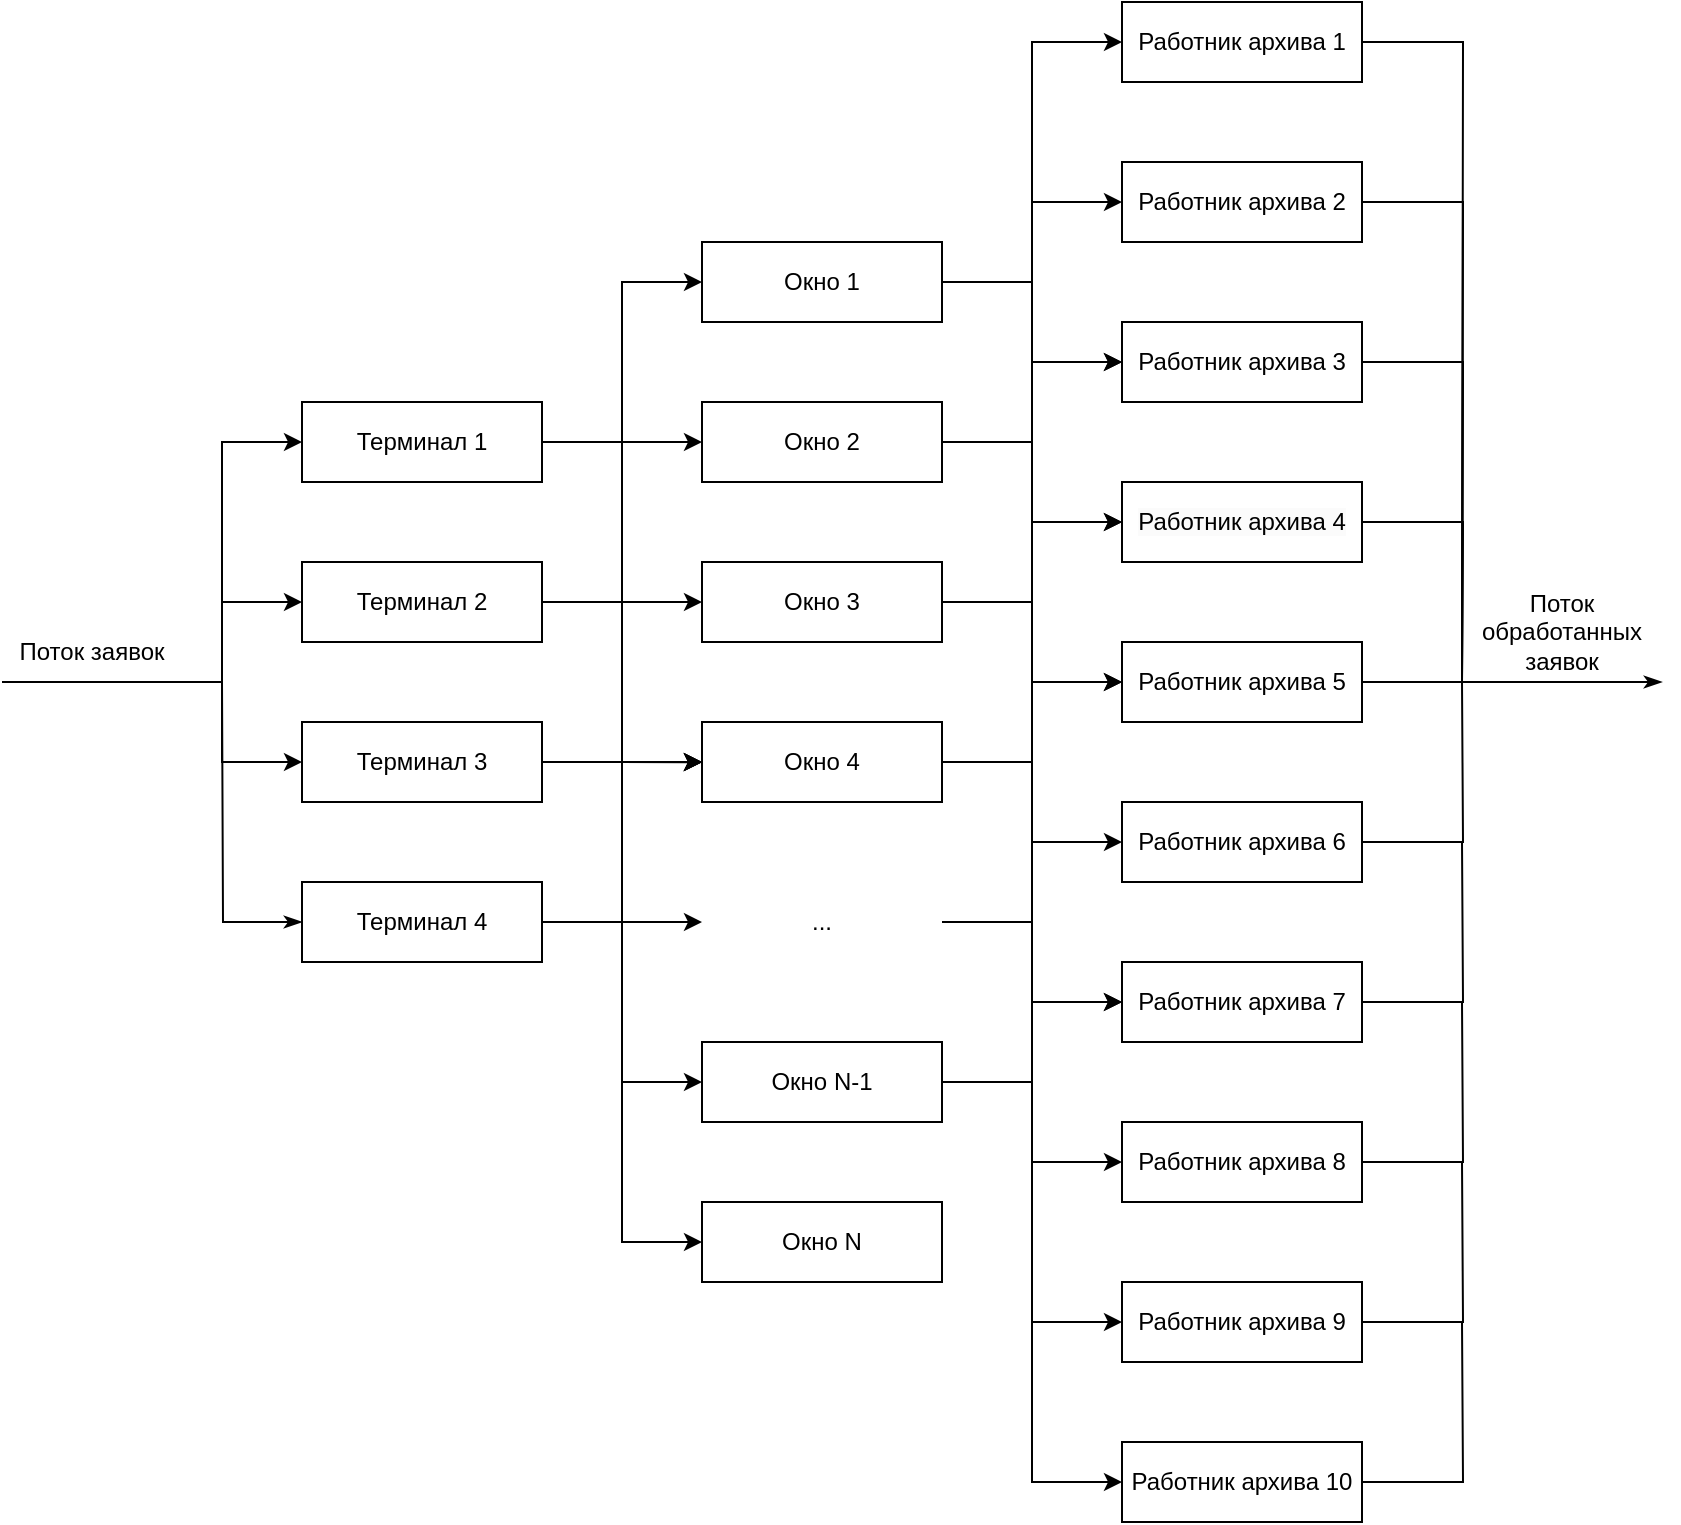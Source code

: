 <mxfile version="20.7.4" type="device" pages="2"><diagram id="bbw73FunWE9dFxES2gza" name="Страница 1"><mxGraphModel dx="1590" dy="1027" grid="1" gridSize="10" guides="1" tooltips="1" connect="1" arrows="1" fold="1" page="1" pageScale="1" pageWidth="827" pageHeight="1169" math="0" shadow="0"><root><mxCell id="0"/><mxCell id="1" parent="0"/><mxCell id="eND_bb56x9YFzhq8Jcyi-35" style="edgeStyle=orthogonalEdgeStyle;rounded=0;orthogonalLoop=1;jettySize=auto;html=1;exitX=1;exitY=0.5;exitDx=0;exitDy=0;entryX=0;entryY=0.5;entryDx=0;entryDy=0;" edge="1" parent="1" source="eND_bb56x9YFzhq8Jcyi-1" target="eND_bb56x9YFzhq8Jcyi-6"><mxGeometry relative="1" as="geometry"/></mxCell><mxCell id="eND_bb56x9YFzhq8Jcyi-36" style="edgeStyle=orthogonalEdgeStyle;rounded=0;orthogonalLoop=1;jettySize=auto;html=1;exitX=1;exitY=0.5;exitDx=0;exitDy=0;entryX=0;entryY=0.5;entryDx=0;entryDy=0;" edge="1" parent="1" source="eND_bb56x9YFzhq8Jcyi-1" target="eND_bb56x9YFzhq8Jcyi-7"><mxGeometry relative="1" as="geometry"/></mxCell><mxCell id="eND_bb56x9YFzhq8Jcyi-37" style="edgeStyle=orthogonalEdgeStyle;rounded=0;orthogonalLoop=1;jettySize=auto;html=1;exitX=1;exitY=0.5;exitDx=0;exitDy=0;entryX=0;entryY=0.5;entryDx=0;entryDy=0;" edge="1" parent="1" source="eND_bb56x9YFzhq8Jcyi-1" target="eND_bb56x9YFzhq8Jcyi-8"><mxGeometry relative="1" as="geometry"/></mxCell><mxCell id="eND_bb56x9YFzhq8Jcyi-38" style="edgeStyle=orthogonalEdgeStyle;rounded=0;orthogonalLoop=1;jettySize=auto;html=1;exitX=1;exitY=0.5;exitDx=0;exitDy=0;entryX=0;entryY=0.5;entryDx=0;entryDy=0;" edge="1" parent="1" source="eND_bb56x9YFzhq8Jcyi-1" target="eND_bb56x9YFzhq8Jcyi-9"><mxGeometry relative="1" as="geometry"/></mxCell><mxCell id="eND_bb56x9YFzhq8Jcyi-1" value="Терминал 1" style="rounded=0;whiteSpace=wrap;html=1;" vertex="1" parent="1"><mxGeometry x="160" y="240" width="120" height="40" as="geometry"/></mxCell><mxCell id="eND_bb56x9YFzhq8Jcyi-40" style="edgeStyle=orthogonalEdgeStyle;rounded=0;orthogonalLoop=1;jettySize=auto;html=1;exitX=1;exitY=0.5;exitDx=0;exitDy=0;entryX=0;entryY=0.5;entryDx=0;entryDy=0;" edge="1" parent="1" source="eND_bb56x9YFzhq8Jcyi-2" target="eND_bb56x9YFzhq8Jcyi-9"><mxGeometry relative="1" as="geometry"/></mxCell><mxCell id="eND_bb56x9YFzhq8Jcyi-2" value="Терминал 2" style="rounded=0;whiteSpace=wrap;html=1;" vertex="1" parent="1"><mxGeometry x="160" y="320" width="120" height="40" as="geometry"/></mxCell><mxCell id="eND_bb56x9YFzhq8Jcyi-41" style="edgeStyle=orthogonalEdgeStyle;rounded=0;orthogonalLoop=1;jettySize=auto;html=1;exitX=1;exitY=0.5;exitDx=0;exitDy=0;" edge="1" parent="1" source="eND_bb56x9YFzhq8Jcyi-3"><mxGeometry relative="1" as="geometry"><mxPoint x="360" y="420.179" as="targetPoint"/></mxGeometry></mxCell><mxCell id="eND_bb56x9YFzhq8Jcyi-3" value="Терминал 3" style="rounded=0;whiteSpace=wrap;html=1;" vertex="1" parent="1"><mxGeometry x="160" y="400" width="120" height="40" as="geometry"/></mxCell><mxCell id="eND_bb56x9YFzhq8Jcyi-42" style="edgeStyle=orthogonalEdgeStyle;rounded=0;orthogonalLoop=1;jettySize=auto;html=1;exitX=1;exitY=0.5;exitDx=0;exitDy=0;entryX=0;entryY=0.5;entryDx=0;entryDy=0;" edge="1" parent="1" source="eND_bb56x9YFzhq8Jcyi-4" target="eND_bb56x9YFzhq8Jcyi-9"><mxGeometry relative="1" as="geometry"/></mxCell><mxCell id="eND_bb56x9YFzhq8Jcyi-43" style="edgeStyle=orthogonalEdgeStyle;rounded=0;orthogonalLoop=1;jettySize=auto;html=1;exitX=1;exitY=0.5;exitDx=0;exitDy=0;entryX=0;entryY=0.5;entryDx=0;entryDy=0;" edge="1" parent="1" source="eND_bb56x9YFzhq8Jcyi-4" target="eND_bb56x9YFzhq8Jcyi-10"><mxGeometry relative="1" as="geometry"/></mxCell><mxCell id="eND_bb56x9YFzhq8Jcyi-44" style="edgeStyle=orthogonalEdgeStyle;rounded=0;orthogonalLoop=1;jettySize=auto;html=1;exitX=1;exitY=0.5;exitDx=0;exitDy=0;entryX=0;entryY=0.5;entryDx=0;entryDy=0;" edge="1" parent="1" source="eND_bb56x9YFzhq8Jcyi-4" target="eND_bb56x9YFzhq8Jcyi-11"><mxGeometry relative="1" as="geometry"/></mxCell><mxCell id="eND_bb56x9YFzhq8Jcyi-45" style="edgeStyle=orthogonalEdgeStyle;rounded=0;orthogonalLoop=1;jettySize=auto;html=1;exitX=1;exitY=0.5;exitDx=0;exitDy=0;" edge="1" parent="1" source="eND_bb56x9YFzhq8Jcyi-4"><mxGeometry relative="1" as="geometry"><mxPoint x="360" y="500" as="targetPoint"/></mxGeometry></mxCell><mxCell id="eND_bb56x9YFzhq8Jcyi-74" style="edgeStyle=orthogonalEdgeStyle;rounded=0;orthogonalLoop=1;jettySize=auto;html=1;exitX=0;exitY=0.5;exitDx=0;exitDy=0;endArrow=none;endFill=0;startArrow=classicThin;startFill=1;" edge="1" parent="1" source="eND_bb56x9YFzhq8Jcyi-4"><mxGeometry relative="1" as="geometry"><mxPoint x="120" y="380" as="targetPoint"/></mxGeometry></mxCell><mxCell id="eND_bb56x9YFzhq8Jcyi-4" value="Терминал 4" style="rounded=0;whiteSpace=wrap;html=1;" vertex="1" parent="1"><mxGeometry x="160" y="480" width="120" height="40" as="geometry"/></mxCell><mxCell id="eND_bb56x9YFzhq8Jcyi-46" style="edgeStyle=orthogonalEdgeStyle;rounded=0;orthogonalLoop=1;jettySize=auto;html=1;exitX=1;exitY=0.5;exitDx=0;exitDy=0;entryX=0;entryY=0.5;entryDx=0;entryDy=0;" edge="1" parent="1" source="eND_bb56x9YFzhq8Jcyi-6" target="eND_bb56x9YFzhq8Jcyi-13"><mxGeometry relative="1" as="geometry"/></mxCell><mxCell id="eND_bb56x9YFzhq8Jcyi-47" style="edgeStyle=orthogonalEdgeStyle;rounded=0;orthogonalLoop=1;jettySize=auto;html=1;exitX=1;exitY=0.5;exitDx=0;exitDy=0;entryX=0;entryY=0.5;entryDx=0;entryDy=0;" edge="1" parent="1" source="eND_bb56x9YFzhq8Jcyi-6" target="eND_bb56x9YFzhq8Jcyi-14"><mxGeometry relative="1" as="geometry"/></mxCell><mxCell id="eND_bb56x9YFzhq8Jcyi-48" style="edgeStyle=orthogonalEdgeStyle;rounded=0;orthogonalLoop=1;jettySize=auto;html=1;exitX=1;exitY=0.5;exitDx=0;exitDy=0;entryX=0;entryY=0.5;entryDx=0;entryDy=0;" edge="1" parent="1" source="eND_bb56x9YFzhq8Jcyi-6" target="eND_bb56x9YFzhq8Jcyi-15"><mxGeometry relative="1" as="geometry"/></mxCell><mxCell id="eND_bb56x9YFzhq8Jcyi-49" style="edgeStyle=orthogonalEdgeStyle;rounded=0;orthogonalLoop=1;jettySize=auto;html=1;exitX=1;exitY=0.5;exitDx=0;exitDy=0;entryX=0;entryY=0.5;entryDx=0;entryDy=0;" edge="1" parent="1" source="eND_bb56x9YFzhq8Jcyi-6" target="eND_bb56x9YFzhq8Jcyi-16"><mxGeometry relative="1" as="geometry"/></mxCell><mxCell id="eND_bb56x9YFzhq8Jcyi-50" style="edgeStyle=orthogonalEdgeStyle;rounded=0;orthogonalLoop=1;jettySize=auto;html=1;exitX=1;exitY=0.5;exitDx=0;exitDy=0;entryX=0;entryY=0.5;entryDx=0;entryDy=0;" edge="1" parent="1" source="eND_bb56x9YFzhq8Jcyi-6" target="eND_bb56x9YFzhq8Jcyi-17"><mxGeometry relative="1" as="geometry"/></mxCell><mxCell id="eND_bb56x9YFzhq8Jcyi-51" style="edgeStyle=orthogonalEdgeStyle;rounded=0;orthogonalLoop=1;jettySize=auto;html=1;exitX=1;exitY=0.5;exitDx=0;exitDy=0;entryX=0;entryY=0.5;entryDx=0;entryDy=0;" edge="1" parent="1" source="eND_bb56x9YFzhq8Jcyi-6" target="eND_bb56x9YFzhq8Jcyi-18"><mxGeometry relative="1" as="geometry"/></mxCell><mxCell id="eND_bb56x9YFzhq8Jcyi-52" style="edgeStyle=orthogonalEdgeStyle;rounded=0;orthogonalLoop=1;jettySize=auto;html=1;exitX=1;exitY=0.5;exitDx=0;exitDy=0;entryX=0;entryY=0.5;entryDx=0;entryDy=0;" edge="1" parent="1" source="eND_bb56x9YFzhq8Jcyi-6" target="eND_bb56x9YFzhq8Jcyi-19"><mxGeometry relative="1" as="geometry"/></mxCell><mxCell id="eND_bb56x9YFzhq8Jcyi-53" style="edgeStyle=orthogonalEdgeStyle;rounded=0;orthogonalLoop=1;jettySize=auto;html=1;exitX=1;exitY=0.5;exitDx=0;exitDy=0;entryX=0;entryY=0.5;entryDx=0;entryDy=0;" edge="1" parent="1" source="eND_bb56x9YFzhq8Jcyi-6" target="eND_bb56x9YFzhq8Jcyi-20"><mxGeometry relative="1" as="geometry"/></mxCell><mxCell id="eND_bb56x9YFzhq8Jcyi-55" style="edgeStyle=orthogonalEdgeStyle;rounded=0;orthogonalLoop=1;jettySize=auto;html=1;exitX=1;exitY=0.5;exitDx=0;exitDy=0;entryX=0;entryY=0.5;entryDx=0;entryDy=0;" edge="1" parent="1" source="eND_bb56x9YFzhq8Jcyi-6" target="eND_bb56x9YFzhq8Jcyi-21"><mxGeometry relative="1" as="geometry"/></mxCell><mxCell id="eND_bb56x9YFzhq8Jcyi-56" style="edgeStyle=orthogonalEdgeStyle;rounded=0;orthogonalLoop=1;jettySize=auto;html=1;exitX=1;exitY=0.5;exitDx=0;exitDy=0;entryX=0;entryY=0.5;entryDx=0;entryDy=0;" edge="1" parent="1" source="eND_bb56x9YFzhq8Jcyi-6" target="eND_bb56x9YFzhq8Jcyi-22"><mxGeometry relative="1" as="geometry"/></mxCell><mxCell id="eND_bb56x9YFzhq8Jcyi-6" value="Окно 1" style="rounded=0;whiteSpace=wrap;html=1;" vertex="1" parent="1"><mxGeometry x="360" y="160" width="120" height="40" as="geometry"/></mxCell><mxCell id="eND_bb56x9YFzhq8Jcyi-57" style="edgeStyle=orthogonalEdgeStyle;rounded=0;orthogonalLoop=1;jettySize=auto;html=1;exitX=1;exitY=0.5;exitDx=0;exitDy=0;entryX=0;entryY=0.5;entryDx=0;entryDy=0;" edge="1" parent="1" source="eND_bb56x9YFzhq8Jcyi-7" target="eND_bb56x9YFzhq8Jcyi-15"><mxGeometry relative="1" as="geometry"/></mxCell><mxCell id="eND_bb56x9YFzhq8Jcyi-7" value="Окно 2" style="rounded=0;whiteSpace=wrap;html=1;" vertex="1" parent="1"><mxGeometry x="360" y="240" width="120" height="40" as="geometry"/></mxCell><mxCell id="eND_bb56x9YFzhq8Jcyi-58" style="edgeStyle=orthogonalEdgeStyle;rounded=0;orthogonalLoop=1;jettySize=auto;html=1;exitX=1;exitY=0.5;exitDx=0;exitDy=0;entryX=0;entryY=0.5;entryDx=0;entryDy=0;" edge="1" parent="1" source="eND_bb56x9YFzhq8Jcyi-8" target="eND_bb56x9YFzhq8Jcyi-16"><mxGeometry relative="1" as="geometry"/></mxCell><mxCell id="eND_bb56x9YFzhq8Jcyi-8" value="Окно 3" style="rounded=0;whiteSpace=wrap;html=1;" vertex="1" parent="1"><mxGeometry x="360" y="320" width="120" height="40" as="geometry"/></mxCell><mxCell id="eND_bb56x9YFzhq8Jcyi-59" style="edgeStyle=orthogonalEdgeStyle;rounded=0;orthogonalLoop=1;jettySize=auto;html=1;exitX=1;exitY=0.5;exitDx=0;exitDy=0;entryX=0;entryY=0.5;entryDx=0;entryDy=0;" edge="1" parent="1" source="eND_bb56x9YFzhq8Jcyi-9" target="eND_bb56x9YFzhq8Jcyi-17"><mxGeometry relative="1" as="geometry"/></mxCell><mxCell id="eND_bb56x9YFzhq8Jcyi-9" value="Окно 4" style="rounded=0;whiteSpace=wrap;html=1;" vertex="1" parent="1"><mxGeometry x="360" y="400" width="120" height="40" as="geometry"/></mxCell><mxCell id="eND_bb56x9YFzhq8Jcyi-60" style="edgeStyle=orthogonalEdgeStyle;rounded=0;orthogonalLoop=1;jettySize=auto;html=1;exitX=1;exitY=0.5;exitDx=0;exitDy=0;entryX=0;entryY=0.5;entryDx=0;entryDy=0;" edge="1" parent="1" source="eND_bb56x9YFzhq8Jcyi-10" target="eND_bb56x9YFzhq8Jcyi-19"><mxGeometry relative="1" as="geometry"/></mxCell><mxCell id="eND_bb56x9YFzhq8Jcyi-10" value="Окно N-1" style="rounded=0;whiteSpace=wrap;html=1;" vertex="1" parent="1"><mxGeometry x="360" y="560" width="120" height="40" as="geometry"/></mxCell><mxCell id="eND_bb56x9YFzhq8Jcyi-11" value="Окно N" style="rounded=0;whiteSpace=wrap;html=1;" vertex="1" parent="1"><mxGeometry x="360" y="640" width="120" height="40" as="geometry"/></mxCell><mxCell id="eND_bb56x9YFzhq8Jcyi-12" value="..." style="text;html=1;strokeColor=none;fillColor=none;align=center;verticalAlign=middle;whiteSpace=wrap;rounded=0;" vertex="1" parent="1"><mxGeometry x="390" y="490" width="60" height="20" as="geometry"/></mxCell><mxCell id="eND_bb56x9YFzhq8Jcyi-64" style="edgeStyle=orthogonalEdgeStyle;rounded=0;orthogonalLoop=1;jettySize=auto;html=1;exitX=1;exitY=0.5;exitDx=0;exitDy=0;endArrow=none;endFill=0;" edge="1" parent="1" source="eND_bb56x9YFzhq8Jcyi-13"><mxGeometry relative="1" as="geometry"><mxPoint x="740" y="380" as="targetPoint"/></mxGeometry></mxCell><mxCell id="eND_bb56x9YFzhq8Jcyi-13" value="Работник архива 1" style="rounded=0;whiteSpace=wrap;html=1;" vertex="1" parent="1"><mxGeometry x="570" y="40" width="120" height="40" as="geometry"/></mxCell><mxCell id="eND_bb56x9YFzhq8Jcyi-65" style="edgeStyle=orthogonalEdgeStyle;rounded=0;orthogonalLoop=1;jettySize=auto;html=1;exitX=1;exitY=0.5;exitDx=0;exitDy=0;endArrow=none;endFill=0;" edge="1" parent="1" source="eND_bb56x9YFzhq8Jcyi-14"><mxGeometry relative="1" as="geometry"><mxPoint x="740" y="380" as="targetPoint"/></mxGeometry></mxCell><mxCell id="eND_bb56x9YFzhq8Jcyi-14" value="Работник архива 2" style="rounded=0;whiteSpace=wrap;html=1;" vertex="1" parent="1"><mxGeometry x="570" y="120" width="120" height="40" as="geometry"/></mxCell><mxCell id="eND_bb56x9YFzhq8Jcyi-66" style="edgeStyle=orthogonalEdgeStyle;rounded=0;orthogonalLoop=1;jettySize=auto;html=1;exitX=1;exitY=0.5;exitDx=0;exitDy=0;endArrow=none;endFill=0;" edge="1" parent="1" source="eND_bb56x9YFzhq8Jcyi-15"><mxGeometry relative="1" as="geometry"><mxPoint x="740" y="380" as="targetPoint"/></mxGeometry></mxCell><mxCell id="eND_bb56x9YFzhq8Jcyi-15" value="Работник архива 3" style="rounded=0;whiteSpace=wrap;html=1;" vertex="1" parent="1"><mxGeometry x="570" y="200" width="120" height="40" as="geometry"/></mxCell><mxCell id="eND_bb56x9YFzhq8Jcyi-67" style="edgeStyle=orthogonalEdgeStyle;rounded=0;orthogonalLoop=1;jettySize=auto;html=1;exitX=1;exitY=0.5;exitDx=0;exitDy=0;endArrow=none;endFill=0;" edge="1" parent="1" source="eND_bb56x9YFzhq8Jcyi-16"><mxGeometry relative="1" as="geometry"><mxPoint x="740" y="380" as="targetPoint"/></mxGeometry></mxCell><mxCell id="eND_bb56x9YFzhq8Jcyi-16" value="&lt;span style=&quot;color: rgb(0, 0, 0); font-family: Helvetica; font-size: 12px; font-style: normal; font-variant-ligatures: normal; font-variant-caps: normal; font-weight: 400; letter-spacing: normal; orphans: 2; text-align: center; text-indent: 0px; text-transform: none; widows: 2; word-spacing: 0px; -webkit-text-stroke-width: 0px; background-color: rgb(251, 251, 251); text-decoration-thickness: initial; text-decoration-style: initial; text-decoration-color: initial; float: none; display: inline !important;&quot;&gt;Работник архива 4&lt;/span&gt;" style="rounded=0;whiteSpace=wrap;html=1;" vertex="1" parent="1"><mxGeometry x="570" y="280" width="120" height="40" as="geometry"/></mxCell><mxCell id="eND_bb56x9YFzhq8Jcyi-68" style="edgeStyle=orthogonalEdgeStyle;rounded=0;orthogonalLoop=1;jettySize=auto;html=1;exitX=1;exitY=0.5;exitDx=0;exitDy=0;endArrow=none;endFill=0;" edge="1" parent="1" source="eND_bb56x9YFzhq8Jcyi-17"><mxGeometry relative="1" as="geometry"><mxPoint x="740" y="380" as="targetPoint"/></mxGeometry></mxCell><mxCell id="eND_bb56x9YFzhq8Jcyi-17" value="Работник архива 5" style="rounded=0;whiteSpace=wrap;html=1;" vertex="1" parent="1"><mxGeometry x="570" y="360" width="120" height="40" as="geometry"/></mxCell><mxCell id="eND_bb56x9YFzhq8Jcyi-69" style="edgeStyle=orthogonalEdgeStyle;rounded=0;orthogonalLoop=1;jettySize=auto;html=1;exitX=1;exitY=0.5;exitDx=0;exitDy=0;endArrow=none;endFill=0;" edge="1" parent="1" source="eND_bb56x9YFzhq8Jcyi-18"><mxGeometry relative="1" as="geometry"><mxPoint x="740" y="380" as="targetPoint"/></mxGeometry></mxCell><mxCell id="eND_bb56x9YFzhq8Jcyi-18" value="Работник архива 6" style="rounded=0;whiteSpace=wrap;html=1;" vertex="1" parent="1"><mxGeometry x="570" y="440" width="120" height="40" as="geometry"/></mxCell><mxCell id="eND_bb56x9YFzhq8Jcyi-70" style="edgeStyle=orthogonalEdgeStyle;rounded=0;orthogonalLoop=1;jettySize=auto;html=1;exitX=1;exitY=0.5;exitDx=0;exitDy=0;endArrow=none;endFill=0;" edge="1" parent="1" source="eND_bb56x9YFzhq8Jcyi-19"><mxGeometry relative="1" as="geometry"><mxPoint x="740" y="460" as="targetPoint"/></mxGeometry></mxCell><mxCell id="eND_bb56x9YFzhq8Jcyi-19" value="Работник архива 7" style="rounded=0;whiteSpace=wrap;html=1;" vertex="1" parent="1"><mxGeometry x="570" y="520" width="120" height="40" as="geometry"/></mxCell><mxCell id="eND_bb56x9YFzhq8Jcyi-71" style="edgeStyle=orthogonalEdgeStyle;rounded=0;orthogonalLoop=1;jettySize=auto;html=1;exitX=1;exitY=0.5;exitDx=0;exitDy=0;endArrow=none;endFill=0;" edge="1" parent="1" source="eND_bb56x9YFzhq8Jcyi-20"><mxGeometry relative="1" as="geometry"><mxPoint x="740" y="540" as="targetPoint"/></mxGeometry></mxCell><mxCell id="eND_bb56x9YFzhq8Jcyi-20" value="Работник архива 8" style="rounded=0;whiteSpace=wrap;html=1;" vertex="1" parent="1"><mxGeometry x="570" y="600" width="120" height="40" as="geometry"/></mxCell><mxCell id="eND_bb56x9YFzhq8Jcyi-72" style="edgeStyle=orthogonalEdgeStyle;rounded=0;orthogonalLoop=1;jettySize=auto;html=1;exitX=1;exitY=0.5;exitDx=0;exitDy=0;endArrow=none;endFill=0;" edge="1" parent="1" source="eND_bb56x9YFzhq8Jcyi-21"><mxGeometry relative="1" as="geometry"><mxPoint x="740" y="620" as="targetPoint"/></mxGeometry></mxCell><mxCell id="eND_bb56x9YFzhq8Jcyi-21" value="Работник архива 9" style="rounded=0;whiteSpace=wrap;html=1;" vertex="1" parent="1"><mxGeometry x="570" y="680" width="120" height="40" as="geometry"/></mxCell><mxCell id="eND_bb56x9YFzhq8Jcyi-73" style="edgeStyle=orthogonalEdgeStyle;rounded=0;orthogonalLoop=1;jettySize=auto;html=1;exitX=1;exitY=0.5;exitDx=0;exitDy=0;endArrow=none;endFill=0;" edge="1" parent="1" source="eND_bb56x9YFzhq8Jcyi-22"><mxGeometry relative="1" as="geometry"><mxPoint x="740" y="700" as="targetPoint"/></mxGeometry></mxCell><mxCell id="eND_bb56x9YFzhq8Jcyi-22" value="Работник архива 10" style="rounded=0;whiteSpace=wrap;html=1;" vertex="1" parent="1"><mxGeometry x="570" y="760" width="120" height="40" as="geometry"/></mxCell><mxCell id="eND_bb56x9YFzhq8Jcyi-23" value="" style="endArrow=none;html=1;rounded=0;" edge="1" parent="1"><mxGeometry width="50" height="50" relative="1" as="geometry"><mxPoint x="10" y="380" as="sourcePoint"/><mxPoint x="80" y="380" as="targetPoint"/></mxGeometry></mxCell><mxCell id="eND_bb56x9YFzhq8Jcyi-25" style="edgeStyle=orthogonalEdgeStyle;rounded=0;orthogonalLoop=1;jettySize=auto;html=1;entryX=0;entryY=0.5;entryDx=0;entryDy=0;" edge="1" parent="1" target="eND_bb56x9YFzhq8Jcyi-1"><mxGeometry relative="1" as="geometry"><mxPoint x="90" y="380" as="sourcePoint"/><Array as="points"><mxPoint x="120" y="380"/><mxPoint x="120" y="260"/></Array></mxGeometry></mxCell><mxCell id="eND_bb56x9YFzhq8Jcyi-26" style="edgeStyle=orthogonalEdgeStyle;rounded=0;orthogonalLoop=1;jettySize=auto;html=1;entryX=0;entryY=0.5;entryDx=0;entryDy=0;" edge="1" parent="1" target="eND_bb56x9YFzhq8Jcyi-2"><mxGeometry relative="1" as="geometry"><mxPoint x="80" y="380" as="sourcePoint"/><Array as="points"><mxPoint x="120" y="380"/><mxPoint x="120" y="340"/></Array></mxGeometry></mxCell><mxCell id="eND_bb56x9YFzhq8Jcyi-32" style="edgeStyle=orthogonalEdgeStyle;rounded=0;orthogonalLoop=1;jettySize=auto;html=1;entryX=0;entryY=0.5;entryDx=0;entryDy=0;" edge="1" parent="1" target="eND_bb56x9YFzhq8Jcyi-3"><mxGeometry relative="1" as="geometry"><mxPoint x="80" y="380" as="sourcePoint"/><Array as="points"><mxPoint x="100" y="380"/><mxPoint x="120" y="380"/><mxPoint x="120" y="420"/></Array></mxGeometry></mxCell><mxCell id="eND_bb56x9YFzhq8Jcyi-24" value="Поток заявок" style="text;html=1;strokeColor=none;fillColor=none;align=center;verticalAlign=middle;whiteSpace=wrap;rounded=0;" vertex="1" parent="1"><mxGeometry x="10" y="350" width="90" height="30" as="geometry"/></mxCell><mxCell id="eND_bb56x9YFzhq8Jcyi-61" value="" style="endArrow=none;html=1;rounded=0;endFill=0;" edge="1" parent="1"><mxGeometry width="50" height="50" relative="1" as="geometry"><mxPoint x="480" y="500" as="sourcePoint"/><mxPoint x="525" y="500" as="targetPoint"/></mxGeometry></mxCell><mxCell id="eND_bb56x9YFzhq8Jcyi-62" value="" style="endArrow=classicThin;html=1;rounded=0;endFill=1;" edge="1" parent="1"><mxGeometry width="50" height="50" relative="1" as="geometry"><mxPoint x="740" y="380" as="sourcePoint"/><mxPoint x="840" y="380" as="targetPoint"/></mxGeometry></mxCell><mxCell id="eND_bb56x9YFzhq8Jcyi-63" value="Поток обработанных заявок" style="text;html=1;strokeColor=none;fillColor=none;align=center;verticalAlign=middle;whiteSpace=wrap;rounded=0;" vertex="1" parent="1"><mxGeometry x="740" y="340" width="100" height="30" as="geometry"/></mxCell></root></mxGraphModel></diagram><diagram id="9xfJYexV-Il0GeQLjBjf" name="Страница 2"><mxGraphModel dx="536" dy="880" grid="1" gridSize="10" guides="1" tooltips="1" connect="1" arrows="1" fold="1" page="1" pageScale="1" pageWidth="827" pageHeight="1169" math="0" shadow="0"><root><mxCell id="0"/><mxCell id="1" parent="0"/><mxCell id="7XOpCHbWAoLjVW4HNqQa-101" value="" style="rounded=0;whiteSpace=wrap;html=1;" vertex="1" parent="1"><mxGeometry x="1300" y="270" width="290" height="550" as="geometry"/></mxCell><mxCell id="7XOpCHbWAoLjVW4HNqQa-100" value="" style="rounded=0;whiteSpace=wrap;html=1;" vertex="1" parent="1"><mxGeometry x="980" y="360" width="290" height="390" as="geometry"/></mxCell><mxCell id="7XOpCHbWAoLjVW4HNqQa-74" style="edgeStyle=orthogonalEdgeStyle;rounded=0;orthogonalLoop=1;jettySize=auto;html=1;exitX=1;exitY=0.5;exitDx=0;exitDy=0;entryX=0;entryY=0.5;entryDx=0;entryDy=0;startArrow=none;startFill=0;endArrow=classicThin;endFill=1;" edge="1" parent="1" source="7XOpCHbWAoLjVW4HNqQa-1" target="7XOpCHbWAoLjVW4HNqQa-7"><mxGeometry relative="1" as="geometry"/></mxCell><mxCell id="7XOpCHbWAoLjVW4HNqQa-75" style="edgeStyle=orthogonalEdgeStyle;rounded=0;orthogonalLoop=1;jettySize=auto;html=1;exitX=1;exitY=0.5;exitDx=0;exitDy=0;entryX=0;entryY=0.5;entryDx=0;entryDy=0;startArrow=none;startFill=0;endArrow=classicThin;endFill=1;" edge="1" parent="1" source="7XOpCHbWAoLjVW4HNqQa-1" target="7XOpCHbWAoLjVW4HNqQa-3"><mxGeometry relative="1" as="geometry"/></mxCell><mxCell id="7XOpCHbWAoLjVW4HNqQa-76" style="edgeStyle=orthogonalEdgeStyle;rounded=0;orthogonalLoop=1;jettySize=auto;html=1;exitX=1;exitY=0.5;exitDx=0;exitDy=0;entryX=0;entryY=0.5;entryDx=0;entryDy=0;startArrow=none;startFill=0;endArrow=classicThin;endFill=1;" edge="1" parent="1" source="7XOpCHbWAoLjVW4HNqQa-1" target="7XOpCHbWAoLjVW4HNqQa-11"><mxGeometry relative="1" as="geometry"/></mxCell><mxCell id="7XOpCHbWAoLjVW4HNqQa-77" style="edgeStyle=orthogonalEdgeStyle;rounded=0;orthogonalLoop=1;jettySize=auto;html=1;exitX=1;exitY=0.5;exitDx=0;exitDy=0;entryX=0;entryY=0.5;entryDx=0;entryDy=0;startArrow=none;startFill=0;endArrow=classicThin;endFill=1;" edge="1" parent="1" source="7XOpCHbWAoLjVW4HNqQa-1" target="7XOpCHbWAoLjVW4HNqQa-15"><mxGeometry relative="1" as="geometry"/></mxCell><mxCell id="7XOpCHbWAoLjVW4HNqQa-1" value="Г" style="triangle;whiteSpace=wrap;html=1;" vertex="1" parent="1"><mxGeometry x="840" y="520" width="60" height="80" as="geometry"/></mxCell><mxCell id="7XOpCHbWAoLjVW4HNqQa-82" style="edgeStyle=orthogonalEdgeStyle;rounded=0;orthogonalLoop=1;jettySize=auto;html=1;exitX=1;exitY=0.5;exitDx=0;exitDy=0;entryX=0;entryY=0.5;entryDx=0;entryDy=0;startArrow=none;startFill=0;endArrow=classicThin;endFill=1;" edge="1" parent="1" source="7XOpCHbWAoLjVW4HNqQa-2" target="7XOpCHbWAoLjVW4HNqQa-23"><mxGeometry relative="1" as="geometry"/></mxCell><mxCell id="7XOpCHbWAoLjVW4HNqQa-83" style="edgeStyle=orthogonalEdgeStyle;rounded=0;orthogonalLoop=1;jettySize=auto;html=1;exitX=1;exitY=0.5;exitDx=0;exitDy=0;entryX=0;entryY=0.5;entryDx=0;entryDy=0;startArrow=none;startFill=0;endArrow=classicThin;endFill=1;" edge="1" parent="1" source="7XOpCHbWAoLjVW4HNqQa-2" target="7XOpCHbWAoLjVW4HNqQa-27"><mxGeometry relative="1" as="geometry"/></mxCell><mxCell id="7XOpCHbWAoLjVW4HNqQa-86" style="edgeStyle=orthogonalEdgeStyle;rounded=0;orthogonalLoop=1;jettySize=auto;html=1;exitX=1;exitY=0.5;exitDx=0;exitDy=0;entryX=0;entryY=0.5;entryDx=0;entryDy=0;startArrow=none;startFill=0;endArrow=classicThin;endFill=1;" edge="1" parent="1" source="7XOpCHbWAoLjVW4HNqQa-2" target="7XOpCHbWAoLjVW4HNqQa-31"><mxGeometry relative="1" as="geometry"/></mxCell><mxCell id="7XOpCHbWAoLjVW4HNqQa-87" style="edgeStyle=orthogonalEdgeStyle;rounded=0;orthogonalLoop=1;jettySize=auto;html=1;exitX=1;exitY=0.5;exitDx=0;exitDy=0;entryX=0;entryY=0.5;entryDx=0;entryDy=0;startArrow=none;startFill=0;endArrow=classicThin;endFill=1;" edge="1" parent="1" source="7XOpCHbWAoLjVW4HNqQa-2" target="7XOpCHbWAoLjVW4HNqQa-35"><mxGeometry relative="1" as="geometry"/></mxCell><mxCell id="7XOpCHbWAoLjVW4HNqQa-88" style="edgeStyle=orthogonalEdgeStyle;rounded=0;orthogonalLoop=1;jettySize=auto;html=1;exitX=1;exitY=0.5;exitDx=0;exitDy=0;entryX=0;entryY=0.5;entryDx=0;entryDy=0;startArrow=none;startFill=0;endArrow=classicThin;endFill=1;" edge="1" parent="1" source="7XOpCHbWAoLjVW4HNqQa-2" target="7XOpCHbWAoLjVW4HNqQa-42"><mxGeometry relative="1" as="geometry"/></mxCell><mxCell id="7XOpCHbWAoLjVW4HNqQa-2" value="K1" style="ellipse;whiteSpace=wrap;html=1;aspect=fixed;" vertex="1" parent="1"><mxGeometry x="1201" y="390" width="60" height="60" as="geometry"/></mxCell><mxCell id="7XOpCHbWAoLjVW4HNqQa-78" style="edgeStyle=orthogonalEdgeStyle;rounded=0;orthogonalLoop=1;jettySize=auto;html=1;exitX=1;exitY=0.5;exitDx=0;exitDy=0;entryX=0;entryY=0.5;entryDx=0;entryDy=0;startArrow=none;startFill=0;endArrow=classicThin;endFill=1;" edge="1" parent="1" source="7XOpCHbWAoLjVW4HNqQa-3" target="7XOpCHbWAoLjVW4HNqQa-2"><mxGeometry relative="1" as="geometry"/></mxCell><mxCell id="7XOpCHbWAoLjVW4HNqQa-3" value="" style="rounded=0;whiteSpace=wrap;html=1;" vertex="1" parent="1"><mxGeometry x="1000" y="400" width="160" height="40" as="geometry"/></mxCell><mxCell id="7XOpCHbWAoLjVW4HNqQa-4" value="" style="endArrow=none;html=1;rounded=0;" edge="1" parent="1"><mxGeometry x="-1" y="61" width="50" height="50" relative="1" as="geometry"><mxPoint x="1040" y="440" as="sourcePoint"/><mxPoint x="1040" y="400" as="targetPoint"/><mxPoint x="51" y="60" as="offset"/></mxGeometry></mxCell><mxCell id="7XOpCHbWAoLjVW4HNqQa-5" value="" style="endArrow=none;html=1;rounded=0;" edge="1" parent="1"><mxGeometry x="-1" y="61" width="50" height="50" relative="1" as="geometry"><mxPoint x="1079.71" y="440" as="sourcePoint"/><mxPoint x="1079.71" y="400" as="targetPoint"/><mxPoint x="51" y="60" as="offset"/></mxGeometry></mxCell><mxCell id="7XOpCHbWAoLjVW4HNqQa-6" value="" style="endArrow=none;html=1;rounded=0;" edge="1" parent="1"><mxGeometry x="-1" y="61" width="50" height="50" relative="1" as="geometry"><mxPoint x="1120" y="440" as="sourcePoint"/><mxPoint x="1120" y="400" as="targetPoint"/><mxPoint x="51" y="60" as="offset"/></mxGeometry></mxCell><mxCell id="7XOpCHbWAoLjVW4HNqQa-79" style="edgeStyle=orthogonalEdgeStyle;rounded=0;orthogonalLoop=1;jettySize=auto;html=1;exitX=1;exitY=0.5;exitDx=0;exitDy=0;entryX=0;entryY=0.5;entryDx=0;entryDy=0;startArrow=none;startFill=0;endArrow=classicThin;endFill=1;" edge="1" parent="1" source="7XOpCHbWAoLjVW4HNqQa-7" target="7XOpCHbWAoLjVW4HNqQa-19"><mxGeometry relative="1" as="geometry"/></mxCell><mxCell id="7XOpCHbWAoLjVW4HNqQa-7" value="" style="rounded=0;whiteSpace=wrap;html=1;" vertex="1" parent="1"><mxGeometry x="1000" y="490" width="160" height="40" as="geometry"/></mxCell><mxCell id="7XOpCHbWAoLjVW4HNqQa-8" value="" style="endArrow=none;html=1;rounded=0;" edge="1" parent="1"><mxGeometry x="-1" y="61" width="50" height="50" relative="1" as="geometry"><mxPoint x="1040" y="530" as="sourcePoint"/><mxPoint x="1040" y="490" as="targetPoint"/><mxPoint x="51" y="60" as="offset"/></mxGeometry></mxCell><mxCell id="7XOpCHbWAoLjVW4HNqQa-9" value="" style="endArrow=none;html=1;rounded=0;" edge="1" parent="1"><mxGeometry x="-1" y="61" width="50" height="50" relative="1" as="geometry"><mxPoint x="1079.71" y="530" as="sourcePoint"/><mxPoint x="1079.71" y="490" as="targetPoint"/><mxPoint x="51" y="60" as="offset"/></mxGeometry></mxCell><mxCell id="7XOpCHbWAoLjVW4HNqQa-10" value="" style="endArrow=none;html=1;rounded=0;" edge="1" parent="1"><mxGeometry x="-1" y="61" width="50" height="50" relative="1" as="geometry"><mxPoint x="1120" y="530" as="sourcePoint"/><mxPoint x="1120" y="490" as="targetPoint"/><mxPoint x="51" y="60" as="offset"/></mxGeometry></mxCell><mxCell id="7XOpCHbWAoLjVW4HNqQa-80" style="edgeStyle=orthogonalEdgeStyle;rounded=0;orthogonalLoop=1;jettySize=auto;html=1;exitX=1;exitY=0.5;exitDx=0;exitDy=0;entryX=0;entryY=0.5;entryDx=0;entryDy=0;startArrow=none;startFill=0;endArrow=classicThin;endFill=1;" edge="1" parent="1" source="7XOpCHbWAoLjVW4HNqQa-11" target="7XOpCHbWAoLjVW4HNqQa-20"><mxGeometry relative="1" as="geometry"/></mxCell><mxCell id="7XOpCHbWAoLjVW4HNqQa-11" value="" style="rounded=0;whiteSpace=wrap;html=1;" vertex="1" parent="1"><mxGeometry x="1000" y="580" width="160" height="40" as="geometry"/></mxCell><mxCell id="7XOpCHbWAoLjVW4HNqQa-12" value="" style="endArrow=none;html=1;rounded=0;" edge="1" parent="1"><mxGeometry x="-1" y="61" width="50" height="50" relative="1" as="geometry"><mxPoint x="1040" y="620" as="sourcePoint"/><mxPoint x="1040" y="580" as="targetPoint"/><mxPoint x="51" y="60" as="offset"/></mxGeometry></mxCell><mxCell id="7XOpCHbWAoLjVW4HNqQa-13" value="" style="endArrow=none;html=1;rounded=0;" edge="1" parent="1"><mxGeometry x="-1" y="61" width="50" height="50" relative="1" as="geometry"><mxPoint x="1079.71" y="620" as="sourcePoint"/><mxPoint x="1079.71" y="580" as="targetPoint"/><mxPoint x="51" y="60" as="offset"/></mxGeometry></mxCell><mxCell id="7XOpCHbWAoLjVW4HNqQa-14" value="" style="endArrow=none;html=1;rounded=0;" edge="1" parent="1"><mxGeometry x="-1" y="61" width="50" height="50" relative="1" as="geometry"><mxPoint x="1120" y="620" as="sourcePoint"/><mxPoint x="1120" y="580" as="targetPoint"/><mxPoint x="51" y="60" as="offset"/></mxGeometry></mxCell><mxCell id="7XOpCHbWAoLjVW4HNqQa-81" style="edgeStyle=orthogonalEdgeStyle;rounded=0;orthogonalLoop=1;jettySize=auto;html=1;exitX=1;exitY=0.5;exitDx=0;exitDy=0;entryX=0;entryY=0.5;entryDx=0;entryDy=0;startArrow=none;startFill=0;endArrow=classicThin;endFill=1;" edge="1" parent="1" source="7XOpCHbWAoLjVW4HNqQa-15" target="7XOpCHbWAoLjVW4HNqQa-21"><mxGeometry relative="1" as="geometry"/></mxCell><mxCell id="7XOpCHbWAoLjVW4HNqQa-15" value="" style="rounded=0;whiteSpace=wrap;html=1;" vertex="1" parent="1"><mxGeometry x="1000" y="670" width="160" height="40" as="geometry"/></mxCell><mxCell id="7XOpCHbWAoLjVW4HNqQa-16" value="" style="endArrow=none;html=1;rounded=0;" edge="1" parent="1"><mxGeometry x="-1" y="61" width="50" height="50" relative="1" as="geometry"><mxPoint x="1040" y="710.0" as="sourcePoint"/><mxPoint x="1040" y="670.0" as="targetPoint"/><mxPoint x="51" y="60" as="offset"/></mxGeometry></mxCell><mxCell id="7XOpCHbWAoLjVW4HNqQa-17" value="" style="endArrow=none;html=1;rounded=0;" edge="1" parent="1"><mxGeometry x="-1" y="61" width="50" height="50" relative="1" as="geometry"><mxPoint x="1079.71" y="710.0" as="sourcePoint"/><mxPoint x="1079.71" y="670.0" as="targetPoint"/><mxPoint x="51" y="60" as="offset"/></mxGeometry></mxCell><mxCell id="7XOpCHbWAoLjVW4HNqQa-18" value="" style="endArrow=none;html=1;rounded=0;" edge="1" parent="1"><mxGeometry x="-1" y="61" width="50" height="50" relative="1" as="geometry"><mxPoint x="1120" y="710.0" as="sourcePoint"/><mxPoint x="1120" y="670.0" as="targetPoint"/><mxPoint x="51" y="60" as="offset"/></mxGeometry></mxCell><mxCell id="7XOpCHbWAoLjVW4HNqQa-89" style="edgeStyle=orthogonalEdgeStyle;rounded=0;orthogonalLoop=1;jettySize=auto;html=1;exitX=1;exitY=0.5;exitDx=0;exitDy=0;entryX=0;entryY=0.5;entryDx=0;entryDy=0;startArrow=none;startFill=0;endArrow=classicThin;endFill=1;" edge="1" parent="1" source="7XOpCHbWAoLjVW4HNqQa-19" target="7XOpCHbWAoLjVW4HNqQa-31"><mxGeometry relative="1" as="geometry"/></mxCell><mxCell id="7XOpCHbWAoLjVW4HNqQa-19" value="K2" style="ellipse;whiteSpace=wrap;html=1;aspect=fixed;" vertex="1" parent="1"><mxGeometry x="1201" y="480" width="60" height="60" as="geometry"/></mxCell><mxCell id="7XOpCHbWAoLjVW4HNqQa-90" style="edgeStyle=orthogonalEdgeStyle;rounded=0;orthogonalLoop=1;jettySize=auto;html=1;exitX=1;exitY=0.5;exitDx=0;exitDy=0;entryX=0;entryY=0.5;entryDx=0;entryDy=0;startArrow=none;startFill=0;endArrow=classicThin;endFill=1;" edge="1" parent="1" source="7XOpCHbWAoLjVW4HNqQa-20" target="7XOpCHbWAoLjVW4HNqQa-35"><mxGeometry relative="1" as="geometry"/></mxCell><mxCell id="7XOpCHbWAoLjVW4HNqQa-20" value="K3" style="ellipse;whiteSpace=wrap;html=1;aspect=fixed;" vertex="1" parent="1"><mxGeometry x="1201" y="570" width="60" height="60" as="geometry"/></mxCell><mxCell id="7XOpCHbWAoLjVW4HNqQa-91" style="edgeStyle=orthogonalEdgeStyle;rounded=0;orthogonalLoop=1;jettySize=auto;html=1;exitX=1;exitY=0.5;exitDx=0;exitDy=0;entryX=0;entryY=0.5;entryDx=0;entryDy=0;startArrow=none;startFill=0;endArrow=classicThin;endFill=1;" edge="1" parent="1" source="7XOpCHbWAoLjVW4HNqQa-21" target="7XOpCHbWAoLjVW4HNqQa-35"><mxGeometry relative="1" as="geometry"/></mxCell><mxCell id="7XOpCHbWAoLjVW4HNqQa-93" style="edgeStyle=orthogonalEdgeStyle;rounded=0;orthogonalLoop=1;jettySize=auto;html=1;exitX=1;exitY=0.5;exitDx=0;exitDy=0;entryX=0;entryY=0.5;entryDx=0;entryDy=0;startArrow=none;startFill=0;endArrow=classicThin;endFill=1;" edge="1" parent="1" source="7XOpCHbWAoLjVW4HNqQa-21" target="7XOpCHbWAoLjVW4HNqQa-47"><mxGeometry relative="1" as="geometry"/></mxCell><mxCell id="7XOpCHbWAoLjVW4HNqQa-21" value="K4" style="ellipse;whiteSpace=wrap;html=1;aspect=fixed;" vertex="1" parent="1"><mxGeometry x="1201" y="660" width="60" height="60" as="geometry"/></mxCell><mxCell id="7XOpCHbWAoLjVW4HNqQa-22" value="K5" style="ellipse;whiteSpace=wrap;html=1;aspect=fixed;" vertex="1" parent="1"><mxGeometry x="1521" y="300" width="60" height="60" as="geometry"/></mxCell><mxCell id="7XOpCHbWAoLjVW4HNqQa-94" style="edgeStyle=orthogonalEdgeStyle;rounded=0;orthogonalLoop=1;jettySize=auto;html=1;exitX=1;exitY=0.5;exitDx=0;exitDy=0;entryX=0;entryY=0.5;entryDx=0;entryDy=0;startArrow=none;startFill=0;endArrow=classicThin;endFill=1;" edge="1" parent="1" source="7XOpCHbWAoLjVW4HNqQa-23" target="7XOpCHbWAoLjVW4HNqQa-22"><mxGeometry relative="1" as="geometry"/></mxCell><mxCell id="7XOpCHbWAoLjVW4HNqQa-23" value="" style="rounded=0;whiteSpace=wrap;html=1;" vertex="1" parent="1"><mxGeometry x="1320" y="310" width="160" height="40" as="geometry"/></mxCell><mxCell id="7XOpCHbWAoLjVW4HNqQa-24" value="" style="endArrow=none;html=1;rounded=0;" edge="1" parent="1"><mxGeometry x="-1" y="61" width="50" height="50" relative="1" as="geometry"><mxPoint x="1360" y="350" as="sourcePoint"/><mxPoint x="1360" y="310" as="targetPoint"/><mxPoint x="51" y="60" as="offset"/></mxGeometry></mxCell><mxCell id="7XOpCHbWAoLjVW4HNqQa-25" value="" style="endArrow=none;html=1;rounded=0;" edge="1" parent="1"><mxGeometry x="-1" y="61" width="50" height="50" relative="1" as="geometry"><mxPoint x="1399.71" y="350" as="sourcePoint"/><mxPoint x="1399.71" y="310" as="targetPoint"/><mxPoint x="51" y="60" as="offset"/></mxGeometry></mxCell><mxCell id="7XOpCHbWAoLjVW4HNqQa-26" value="" style="endArrow=none;html=1;rounded=0;" edge="1" parent="1"><mxGeometry x="-1" y="61" width="50" height="50" relative="1" as="geometry"><mxPoint x="1440" y="350" as="sourcePoint"/><mxPoint x="1440" y="310" as="targetPoint"/><mxPoint x="51" y="60" as="offset"/></mxGeometry></mxCell><mxCell id="7XOpCHbWAoLjVW4HNqQa-95" style="edgeStyle=orthogonalEdgeStyle;rounded=0;orthogonalLoop=1;jettySize=auto;html=1;exitX=1;exitY=0.5;exitDx=0;exitDy=0;entryX=0;entryY=0.5;entryDx=0;entryDy=0;startArrow=none;startFill=0;endArrow=classicThin;endFill=1;" edge="1" parent="1" source="7XOpCHbWAoLjVW4HNqQa-27" target="7XOpCHbWAoLjVW4HNqQa-39"><mxGeometry relative="1" as="geometry"/></mxCell><mxCell id="7XOpCHbWAoLjVW4HNqQa-27" value="" style="rounded=0;whiteSpace=wrap;html=1;" vertex="1" parent="1"><mxGeometry x="1320" y="400" width="160" height="40" as="geometry"/></mxCell><mxCell id="7XOpCHbWAoLjVW4HNqQa-28" value="" style="endArrow=none;html=1;rounded=0;" edge="1" parent="1"><mxGeometry x="-1" y="61" width="50" height="50" relative="1" as="geometry"><mxPoint x="1360" y="440" as="sourcePoint"/><mxPoint x="1360" y="400" as="targetPoint"/><mxPoint x="51" y="60" as="offset"/></mxGeometry></mxCell><mxCell id="7XOpCHbWAoLjVW4HNqQa-29" value="" style="endArrow=none;html=1;rounded=0;" edge="1" parent="1"><mxGeometry x="-1" y="61" width="50" height="50" relative="1" as="geometry"><mxPoint x="1399.71" y="440" as="sourcePoint"/><mxPoint x="1399.71" y="400" as="targetPoint"/><mxPoint x="51" y="60" as="offset"/></mxGeometry></mxCell><mxCell id="7XOpCHbWAoLjVW4HNqQa-30" value="" style="endArrow=none;html=1;rounded=0;" edge="1" parent="1"><mxGeometry x="-1" y="61" width="50" height="50" relative="1" as="geometry"><mxPoint x="1440" y="440" as="sourcePoint"/><mxPoint x="1440" y="400" as="targetPoint"/><mxPoint x="51" y="60" as="offset"/></mxGeometry></mxCell><mxCell id="7XOpCHbWAoLjVW4HNqQa-96" style="edgeStyle=orthogonalEdgeStyle;rounded=0;orthogonalLoop=1;jettySize=auto;html=1;exitX=1;exitY=0.5;exitDx=0;exitDy=0;entryX=0;entryY=0.5;entryDx=0;entryDy=0;startArrow=none;startFill=0;endArrow=classicThin;endFill=1;" edge="1" parent="1" source="7XOpCHbWAoLjVW4HNqQa-31" target="7XOpCHbWAoLjVW4HNqQa-40"><mxGeometry relative="1" as="geometry"/></mxCell><mxCell id="7XOpCHbWAoLjVW4HNqQa-31" value="" style="rounded=0;whiteSpace=wrap;html=1;" vertex="1" parent="1"><mxGeometry x="1320" y="490" width="160" height="40" as="geometry"/></mxCell><mxCell id="7XOpCHbWAoLjVW4HNqQa-32" value="" style="endArrow=none;html=1;rounded=0;" edge="1" parent="1"><mxGeometry x="-1" y="61" width="50" height="50" relative="1" as="geometry"><mxPoint x="1360" y="530" as="sourcePoint"/><mxPoint x="1360" y="490" as="targetPoint"/><mxPoint x="51" y="60" as="offset"/></mxGeometry></mxCell><mxCell id="7XOpCHbWAoLjVW4HNqQa-33" value="" style="endArrow=none;html=1;rounded=0;" edge="1" parent="1"><mxGeometry x="-1" y="61" width="50" height="50" relative="1" as="geometry"><mxPoint x="1399.71" y="530" as="sourcePoint"/><mxPoint x="1399.71" y="490" as="targetPoint"/><mxPoint x="51" y="60" as="offset"/></mxGeometry></mxCell><mxCell id="7XOpCHbWAoLjVW4HNqQa-34" value="" style="endArrow=none;html=1;rounded=0;" edge="1" parent="1"><mxGeometry x="-1" y="61" width="50" height="50" relative="1" as="geometry"><mxPoint x="1440" y="530" as="sourcePoint"/><mxPoint x="1440" y="490" as="targetPoint"/><mxPoint x="51" y="60" as="offset"/></mxGeometry></mxCell><mxCell id="7XOpCHbWAoLjVW4HNqQa-97" style="edgeStyle=orthogonalEdgeStyle;rounded=0;orthogonalLoop=1;jettySize=auto;html=1;exitX=1;exitY=0.5;exitDx=0;exitDy=0;startArrow=none;startFill=0;endArrow=classicThin;endFill=1;" edge="1" parent="1" source="7XOpCHbWAoLjVW4HNqQa-35" target="7XOpCHbWAoLjVW4HNqQa-41"><mxGeometry relative="1" as="geometry"/></mxCell><mxCell id="7XOpCHbWAoLjVW4HNqQa-35" value="" style="rounded=0;whiteSpace=wrap;html=1;" vertex="1" parent="1"><mxGeometry x="1320" y="580" width="160" height="40" as="geometry"/></mxCell><mxCell id="7XOpCHbWAoLjVW4HNqQa-36" value="" style="endArrow=none;html=1;rounded=0;" edge="1" parent="1"><mxGeometry x="-1" y="61" width="50" height="50" relative="1" as="geometry"><mxPoint x="1360" y="620" as="sourcePoint"/><mxPoint x="1360" y="580" as="targetPoint"/><mxPoint x="51" y="60" as="offset"/></mxGeometry></mxCell><mxCell id="7XOpCHbWAoLjVW4HNqQa-37" value="" style="endArrow=none;html=1;rounded=0;" edge="1" parent="1"><mxGeometry x="-1" y="61" width="50" height="50" relative="1" as="geometry"><mxPoint x="1399.71" y="620" as="sourcePoint"/><mxPoint x="1399.71" y="580" as="targetPoint"/><mxPoint x="51" y="60" as="offset"/></mxGeometry></mxCell><mxCell id="7XOpCHbWAoLjVW4HNqQa-38" value="" style="endArrow=none;html=1;rounded=0;" edge="1" parent="1"><mxGeometry x="-1" y="61" width="50" height="50" relative="1" as="geometry"><mxPoint x="1440" y="620" as="sourcePoint"/><mxPoint x="1440" y="580" as="targetPoint"/><mxPoint x="51" y="60" as="offset"/></mxGeometry></mxCell><mxCell id="7XOpCHbWAoLjVW4HNqQa-39" value="K6" style="ellipse;whiteSpace=wrap;html=1;aspect=fixed;" vertex="1" parent="1"><mxGeometry x="1521" y="390" width="60" height="60" as="geometry"/></mxCell><mxCell id="7XOpCHbWAoLjVW4HNqQa-40" value="K7" style="ellipse;whiteSpace=wrap;html=1;aspect=fixed;" vertex="1" parent="1"><mxGeometry x="1521" y="480" width="60" height="60" as="geometry"/></mxCell><mxCell id="7XOpCHbWAoLjVW4HNqQa-41" value="K8" style="ellipse;whiteSpace=wrap;html=1;aspect=fixed;" vertex="1" parent="1"><mxGeometry x="1521" y="570" width="60" height="60" as="geometry"/></mxCell><mxCell id="7XOpCHbWAoLjVW4HNqQa-98" style="edgeStyle=orthogonalEdgeStyle;rounded=0;orthogonalLoop=1;jettySize=auto;html=1;exitX=1;exitY=0.5;exitDx=0;exitDy=0;entryX=0;entryY=0.5;entryDx=0;entryDy=0;startArrow=none;startFill=0;endArrow=classicThin;endFill=1;" edge="1" parent="1" source="7XOpCHbWAoLjVW4HNqQa-42" target="7XOpCHbWAoLjVW4HNqQa-46"><mxGeometry relative="1" as="geometry"/></mxCell><mxCell id="7XOpCHbWAoLjVW4HNqQa-42" value="" style="rounded=0;whiteSpace=wrap;html=1;" vertex="1" parent="1"><mxGeometry x="1320" y="750" width="160" height="40" as="geometry"/></mxCell><mxCell id="7XOpCHbWAoLjVW4HNqQa-43" value="" style="endArrow=none;html=1;rounded=0;" edge="1" parent="1"><mxGeometry x="-1" y="61" width="50" height="50" relative="1" as="geometry"><mxPoint x="1360" y="790.0" as="sourcePoint"/><mxPoint x="1360" y="750.0" as="targetPoint"/><mxPoint x="51" y="60" as="offset"/></mxGeometry></mxCell><mxCell id="7XOpCHbWAoLjVW4HNqQa-44" value="" style="endArrow=none;html=1;rounded=0;" edge="1" parent="1"><mxGeometry x="-1" y="61" width="50" height="50" relative="1" as="geometry"><mxPoint x="1399.71" y="790.0" as="sourcePoint"/><mxPoint x="1399.71" y="750.0" as="targetPoint"/><mxPoint x="51" y="60" as="offset"/></mxGeometry></mxCell><mxCell id="7XOpCHbWAoLjVW4HNqQa-45" value="" style="endArrow=none;html=1;rounded=0;" edge="1" parent="1"><mxGeometry x="-1" y="61" width="50" height="50" relative="1" as="geometry"><mxPoint x="1440" y="790.0" as="sourcePoint"/><mxPoint x="1440" y="750.0" as="targetPoint"/><mxPoint x="51" y="60" as="offset"/></mxGeometry></mxCell><mxCell id="7XOpCHbWAoLjVW4HNqQa-46" value="KN" style="ellipse;whiteSpace=wrap;html=1;aspect=fixed;" vertex="1" parent="1"><mxGeometry x="1521" y="740" width="60" height="60" as="geometry"/></mxCell><mxCell id="7XOpCHbWAoLjVW4HNqQa-47" value="..." style="text;html=1;strokeColor=none;fillColor=none;align=center;verticalAlign=middle;whiteSpace=wrap;rounded=0;" vertex="1" parent="1"><mxGeometry x="1320" y="675" width="160" height="30" as="geometry"/></mxCell><mxCell id="7XOpCHbWAoLjVW4HNqQa-48" value="K5" style="ellipse;whiteSpace=wrap;html=1;aspect=fixed;" vertex="1" parent="1"><mxGeometry x="1845" y="120" width="60" height="60" as="geometry"/></mxCell><mxCell id="7XOpCHbWAoLjVW4HNqQa-49" value="" style="rounded=0;whiteSpace=wrap;html=1;" vertex="1" parent="1"><mxGeometry x="1644" y="130" width="160" height="40" as="geometry"/></mxCell><mxCell id="7XOpCHbWAoLjVW4HNqQa-50" value="" style="endArrow=none;html=1;rounded=0;" edge="1" parent="1"><mxGeometry x="-1" y="61" width="50" height="50" relative="1" as="geometry"><mxPoint x="1684" y="170" as="sourcePoint"/><mxPoint x="1684" y="130" as="targetPoint"/><mxPoint x="51" y="60" as="offset"/></mxGeometry></mxCell><mxCell id="7XOpCHbWAoLjVW4HNqQa-51" value="" style="endArrow=none;html=1;rounded=0;" edge="1" parent="1"><mxGeometry x="-1" y="61" width="50" height="50" relative="1" as="geometry"><mxPoint x="1723.71" y="170" as="sourcePoint"/><mxPoint x="1723.71" y="130" as="targetPoint"/><mxPoint x="51" y="60" as="offset"/></mxGeometry></mxCell><mxCell id="7XOpCHbWAoLjVW4HNqQa-52" value="" style="endArrow=none;html=1;rounded=0;" edge="1" parent="1"><mxGeometry x="-1" y="61" width="50" height="50" relative="1" as="geometry"><mxPoint x="1764" y="170" as="sourcePoint"/><mxPoint x="1764" y="130" as="targetPoint"/><mxPoint x="51" y="60" as="offset"/></mxGeometry></mxCell><mxCell id="7XOpCHbWAoLjVW4HNqQa-53" value="" style="rounded=0;whiteSpace=wrap;html=1;" vertex="1" parent="1"><mxGeometry x="1644" y="220" width="160" height="40" as="geometry"/></mxCell><mxCell id="7XOpCHbWAoLjVW4HNqQa-54" value="" style="endArrow=none;html=1;rounded=0;" edge="1" parent="1"><mxGeometry x="-1" y="61" width="50" height="50" relative="1" as="geometry"><mxPoint x="1684" y="260" as="sourcePoint"/><mxPoint x="1684" y="220" as="targetPoint"/><mxPoint x="51" y="60" as="offset"/></mxGeometry></mxCell><mxCell id="7XOpCHbWAoLjVW4HNqQa-55" value="" style="endArrow=none;html=1;rounded=0;" edge="1" parent="1"><mxGeometry x="-1" y="61" width="50" height="50" relative="1" as="geometry"><mxPoint x="1723.71" y="260" as="sourcePoint"/><mxPoint x="1723.71" y="220" as="targetPoint"/><mxPoint x="51" y="60" as="offset"/></mxGeometry></mxCell><mxCell id="7XOpCHbWAoLjVW4HNqQa-56" value="" style="endArrow=none;html=1;rounded=0;" edge="1" parent="1"><mxGeometry x="-1" y="61" width="50" height="50" relative="1" as="geometry"><mxPoint x="1764" y="260" as="sourcePoint"/><mxPoint x="1764" y="220" as="targetPoint"/><mxPoint x="51" y="60" as="offset"/></mxGeometry></mxCell><mxCell id="7XOpCHbWAoLjVW4HNqQa-57" value="" style="rounded=0;whiteSpace=wrap;html=1;" vertex="1" parent="1"><mxGeometry x="1644" y="310" width="160" height="40" as="geometry"/></mxCell><mxCell id="7XOpCHbWAoLjVW4HNqQa-58" value="" style="endArrow=none;html=1;rounded=0;" edge="1" parent="1"><mxGeometry x="-1" y="61" width="50" height="50" relative="1" as="geometry"><mxPoint x="1694" y="350" as="sourcePoint"/><mxPoint x="1694" y="310" as="targetPoint"/><mxPoint x="51" y="60" as="offset"/></mxGeometry></mxCell><mxCell id="7XOpCHbWAoLjVW4HNqQa-59" value="" style="endArrow=none;html=1;rounded=0;" edge="1" parent="1"><mxGeometry x="-1" y="61" width="50" height="50" relative="1" as="geometry"><mxPoint x="1733.71" y="350" as="sourcePoint"/><mxPoint x="1733.71" y="310" as="targetPoint"/><mxPoint x="51" y="60" as="offset"/></mxGeometry></mxCell><mxCell id="7XOpCHbWAoLjVW4HNqQa-60" value="" style="endArrow=none;html=1;rounded=0;" edge="1" parent="1"><mxGeometry x="-1" y="61" width="50" height="50" relative="1" as="geometry"><mxPoint x="1764" y="350" as="sourcePoint"/><mxPoint x="1764" y="310" as="targetPoint"/><mxPoint x="51" y="60" as="offset"/></mxGeometry></mxCell><mxCell id="7XOpCHbWAoLjVW4HNqQa-61" value="" style="rounded=0;whiteSpace=wrap;html=1;" vertex="1" parent="1"><mxGeometry x="1644" y="400" width="160" height="40" as="geometry"/></mxCell><mxCell id="7XOpCHbWAoLjVW4HNqQa-62" value="" style="endArrow=none;html=1;rounded=0;" edge="1" parent="1"><mxGeometry x="-1" y="61" width="50" height="50" relative="1" as="geometry"><mxPoint x="1694" y="440" as="sourcePoint"/><mxPoint x="1694" y="400" as="targetPoint"/><mxPoint x="51" y="60" as="offset"/></mxGeometry></mxCell><mxCell id="7XOpCHbWAoLjVW4HNqQa-63" value="" style="endArrow=none;html=1;rounded=0;" edge="1" parent="1"><mxGeometry x="-1" y="61" width="50" height="50" relative="1" as="geometry"><mxPoint x="1733.71" y="440" as="sourcePoint"/><mxPoint x="1733.71" y="400" as="targetPoint"/><mxPoint x="51" y="60" as="offset"/></mxGeometry></mxCell><mxCell id="7XOpCHbWAoLjVW4HNqQa-64" value="" style="endArrow=none;html=1;rounded=0;" edge="1" parent="1"><mxGeometry x="-1" y="61" width="50" height="50" relative="1" as="geometry"><mxPoint x="1764" y="440" as="sourcePoint"/><mxPoint x="1764" y="400" as="targetPoint"/><mxPoint x="51" y="60" as="offset"/></mxGeometry></mxCell><mxCell id="7XOpCHbWAoLjVW4HNqQa-65" value="K6" style="ellipse;whiteSpace=wrap;html=1;aspect=fixed;" vertex="1" parent="1"><mxGeometry x="1845" y="210" width="60" height="60" as="geometry"/></mxCell><mxCell id="7XOpCHbWAoLjVW4HNqQa-66" value="K7" style="ellipse;whiteSpace=wrap;html=1;aspect=fixed;" vertex="1" parent="1"><mxGeometry x="1845" y="300" width="60" height="60" as="geometry"/></mxCell><mxCell id="7XOpCHbWAoLjVW4HNqQa-67" value="K8" style="ellipse;whiteSpace=wrap;html=1;aspect=fixed;" vertex="1" parent="1"><mxGeometry x="1845" y="390" width="60" height="60" as="geometry"/></mxCell><mxCell id="7XOpCHbWAoLjVW4HNqQa-68" value="" style="rounded=0;whiteSpace=wrap;html=1;" vertex="1" parent="1"><mxGeometry x="1644" y="490" width="160" height="40" as="geometry"/></mxCell><mxCell id="7XOpCHbWAoLjVW4HNqQa-69" value="" style="endArrow=none;html=1;rounded=0;" edge="1" parent="1"><mxGeometry x="-1" y="61" width="50" height="50" relative="1" as="geometry"><mxPoint x="1694" y="530" as="sourcePoint"/><mxPoint x="1694" y="490" as="targetPoint"/><mxPoint x="51" y="60" as="offset"/></mxGeometry></mxCell><mxCell id="7XOpCHbWAoLjVW4HNqQa-70" value="" style="endArrow=none;html=1;rounded=0;" edge="1" parent="1"><mxGeometry x="-1" y="61" width="50" height="50" relative="1" as="geometry"><mxPoint x="1733.71" y="530" as="sourcePoint"/><mxPoint x="1733.71" y="490" as="targetPoint"/><mxPoint x="51" y="60" as="offset"/></mxGeometry></mxCell><mxCell id="7XOpCHbWAoLjVW4HNqQa-71" value="" style="endArrow=none;html=1;rounded=0;" edge="1" parent="1"><mxGeometry x="-1" y="61" width="50" height="50" relative="1" as="geometry"><mxPoint x="1764" y="530" as="sourcePoint"/><mxPoint x="1764" y="490" as="targetPoint"/><mxPoint x="51" y="60" as="offset"/></mxGeometry></mxCell><mxCell id="7XOpCHbWAoLjVW4HNqQa-72" value="KN" style="ellipse;whiteSpace=wrap;html=1;aspect=fixed;" vertex="1" parent="1"><mxGeometry x="1845" y="480" width="60" height="60" as="geometry"/></mxCell><mxCell id="7XOpCHbWAoLjVW4HNqQa-99" value="Н1" style="text;html=1;strokeColor=none;fillColor=none;align=center;verticalAlign=middle;whiteSpace=wrap;rounded=0;" vertex="1" parent="1"><mxGeometry x="1050" y="370" width="60" height="30" as="geometry"/></mxCell></root></mxGraphModel></diagram></mxfile>